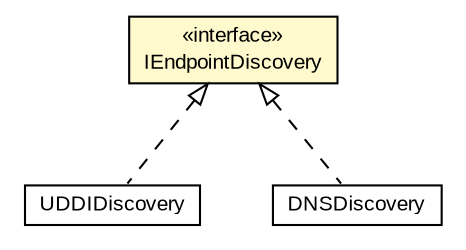 #!/usr/local/bin/dot
#
# Class diagram 
# Generated by UMLGraph version R5_6-24-gf6e263 (http://www.umlgraph.org/)
#

digraph G {
	edge [fontname="arial",fontsize=10,labelfontname="arial",labelfontsize=10];
	node [fontname="arial",fontsize=10,shape=plaintext];
	nodesep=0.25;
	ranksep=0.5;
	// org.miloss.fgsms.plugins.agents.IEndpointDiscovery
	c686562 [label=<<table title="org.miloss.fgsms.plugins.agents.IEndpointDiscovery" border="0" cellborder="1" cellspacing="0" cellpadding="2" port="p" bgcolor="lemonChiffon" href="./IEndpointDiscovery.html">
		<tr><td><table border="0" cellspacing="0" cellpadding="1">
<tr><td align="center" balign="center"> &#171;interface&#187; </td></tr>
<tr><td align="center" balign="center"> IEndpointDiscovery </td></tr>
		</table></td></tr>
		</table>>, URL="./IEndpointDiscovery.html", fontname="arial", fontcolor="black", fontsize=10.0];
	// org.miloss.fgsms.discovery.UDDIDiscovery
	c687273 [label=<<table title="org.miloss.fgsms.discovery.UDDIDiscovery" border="0" cellborder="1" cellspacing="0" cellpadding="2" port="p" href="../../discovery/UDDIDiscovery.html">
		<tr><td><table border="0" cellspacing="0" cellpadding="1">
<tr><td align="center" balign="center"> UDDIDiscovery </td></tr>
		</table></td></tr>
		</table>>, URL="../../discovery/UDDIDiscovery.html", fontname="arial", fontcolor="black", fontsize=10.0];
	// org.miloss.fgsms.discovery.dns.DNSDiscovery
	c687275 [label=<<table title="org.miloss.fgsms.discovery.dns.DNSDiscovery" border="0" cellborder="1" cellspacing="0" cellpadding="2" port="p" href="../../discovery/dns/DNSDiscovery.html">
		<tr><td><table border="0" cellspacing="0" cellpadding="1">
<tr><td align="center" balign="center"> DNSDiscovery </td></tr>
		</table></td></tr>
		</table>>, URL="../../discovery/dns/DNSDiscovery.html", fontname="arial", fontcolor="black", fontsize=10.0];
	//org.miloss.fgsms.discovery.UDDIDiscovery implements org.miloss.fgsms.plugins.agents.IEndpointDiscovery
	c686562:p -> c687273:p [dir=back,arrowtail=empty,style=dashed];
	//org.miloss.fgsms.discovery.dns.DNSDiscovery implements org.miloss.fgsms.plugins.agents.IEndpointDiscovery
	c686562:p -> c687275:p [dir=back,arrowtail=empty,style=dashed];
}


